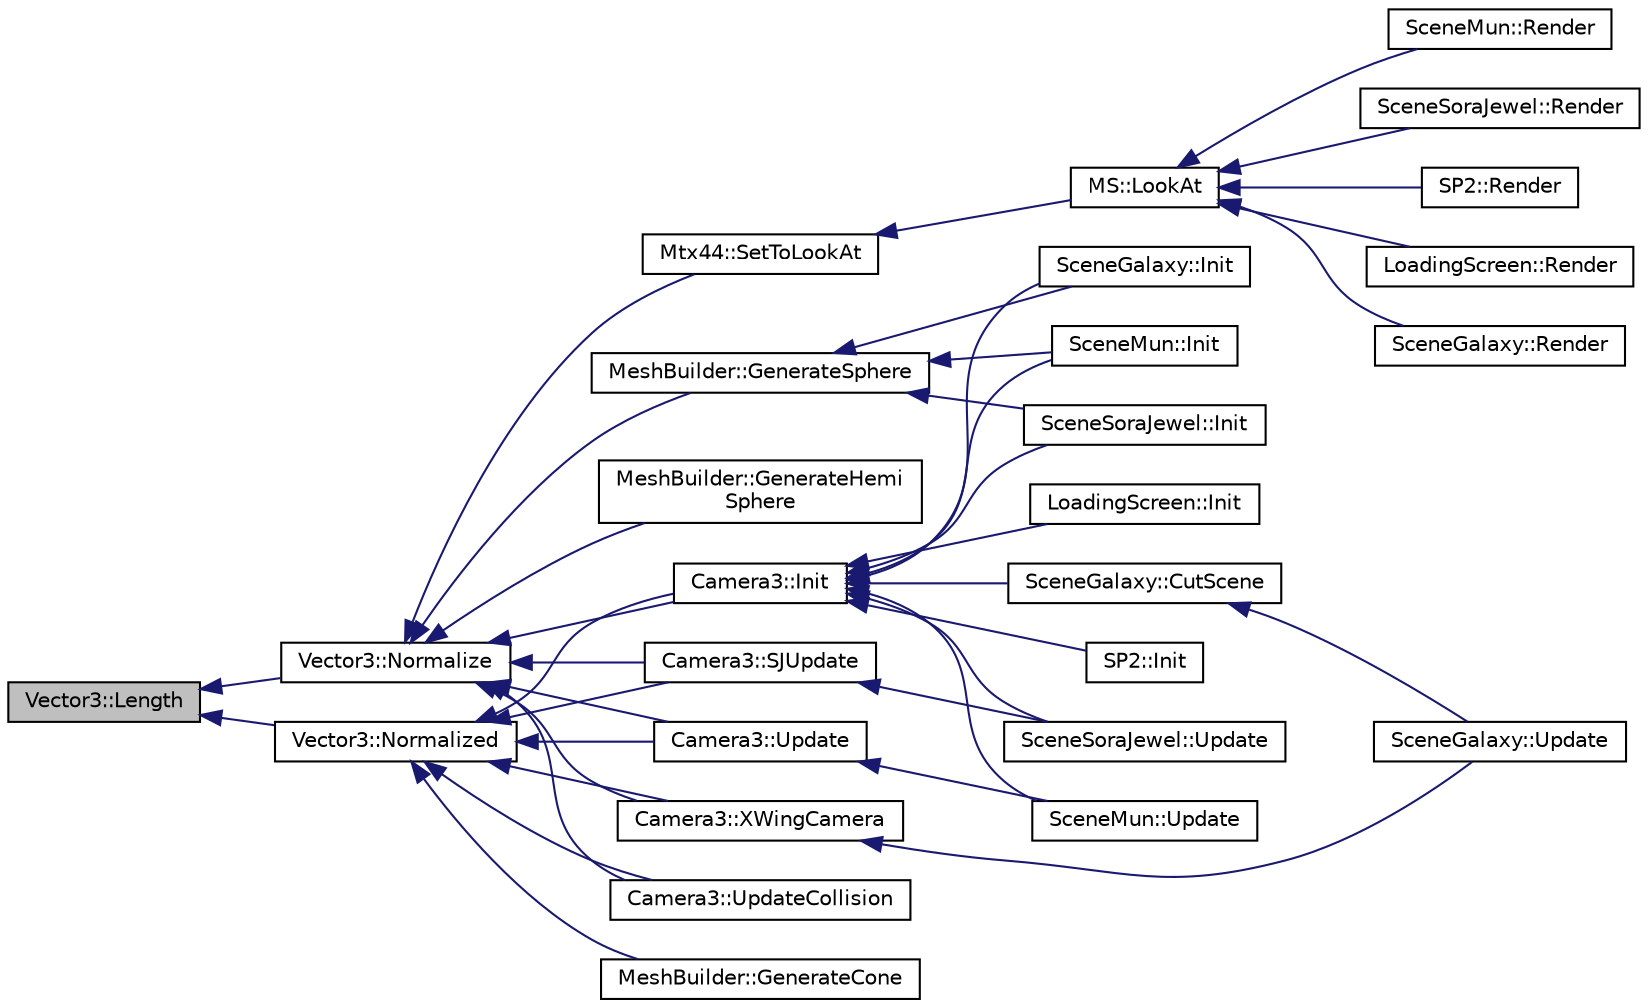 digraph "Vector3::Length"
{
  bgcolor="transparent";
  edge [fontname="Helvetica",fontsize="10",labelfontname="Helvetica",labelfontsize="10"];
  node [fontname="Helvetica",fontsize="10",shape=record];
  rankdir="LR";
  Node1 [label="Vector3::Length",height=0.2,width=0.4,color="black", fillcolor="grey75", style="filled", fontcolor="black"];
  Node1 -> Node2 [dir="back",color="midnightblue",fontsize="10",style="solid",fontname="Helvetica"];
  Node2 [label="Vector3::Normalize",height=0.2,width=0.4,color="black",URL="$structVector3.html#aaef4f25a38878a640ab4a48002a7eff8",tooltip="Normalize this vector and return a reference to it. "];
  Node2 -> Node3 [dir="back",color="midnightblue",fontsize="10",style="solid",fontname="Helvetica"];
  Node3 [label="Mtx44::SetToLookAt",height=0.2,width=0.4,color="black",URL="$classMtx44.html#a7c3d2d30d9ed5bfca2ba97d0e570930f",tooltip="Set matrix to be a lookat matrix. "];
  Node3 -> Node4 [dir="back",color="midnightblue",fontsize="10",style="solid",fontname="Helvetica"];
  Node4 [label="MS::LookAt",height=0.2,width=0.4,color="black",URL="$classMS.html#a2638cd3249260877cc31329978fb6b38",tooltip="Setup lookat matrix and push to matrix stack. "];
  Node4 -> Node5 [dir="back",color="midnightblue",fontsize="10",style="solid",fontname="Helvetica"];
  Node5 [label="SP2::Render",height=0.2,width=0.4,color="black",URL="$classSP2.html#a90159ea511cadcc99364c6f75d108a71",tooltip="SP2 main render function to render everything. "];
  Node4 -> Node6 [dir="back",color="midnightblue",fontsize="10",style="solid",fontname="Helvetica"];
  Node6 [label="LoadingScreen::Render",height=0.2,width=0.4,color="black",URL="$classLoadingScreen.html#a9325ad1fb08d5103eceefefe7cb1d316",tooltip="LoadingScreen main render function to render everything. "];
  Node4 -> Node7 [dir="back",color="midnightblue",fontsize="10",style="solid",fontname="Helvetica"];
  Node7 [label="SceneGalaxy::Render",height=0.2,width=0.4,color="black",URL="$classSceneGalaxy.html#a08eb5a414e64d7dca3a14f1d6d48855a",tooltip="SceneGalaxy Render function. "];
  Node4 -> Node8 [dir="back",color="midnightblue",fontsize="10",style="solid",fontname="Helvetica"];
  Node8 [label="SceneMun::Render",height=0.2,width=0.4,color="black",URL="$classSceneMun.html#aa953e0eaad928335a38aefe9df1021a6",tooltip="SceneMun&#39;s main render function. "];
  Node4 -> Node9 [dir="back",color="midnightblue",fontsize="10",style="solid",fontname="Helvetica"];
  Node9 [label="SceneSoraJewel::Render",height=0.2,width=0.4,color="black",URL="$classSceneSoraJewel.html#a5609b1a03e5d60a01ac655e2f10bcfc9",tooltip="This function is the main and is responsible for getting the OBJ and or mesh to the sccene..."];
  Node2 -> Node10 [dir="back",color="midnightblue",fontsize="10",style="solid",fontname="Helvetica"];
  Node10 [label="Camera3::Init",height=0.2,width=0.4,color="black",URL="$classCamera3.html#a19ed99e698e764c1da3a985cf75eb93f",tooltip="Camera3 initializer. "];
  Node10 -> Node11 [dir="back",color="midnightblue",fontsize="10",style="solid",fontname="Helvetica"];
  Node11 [label="SceneGalaxy::CutScene",height=0.2,width=0.4,color="black",URL="$classSceneGalaxy.html#a6423b415bf29060d3be4598d74f7335f",tooltip="SceneGalaxy CutScene function. "];
  Node11 -> Node12 [dir="back",color="midnightblue",fontsize="10",style="solid",fontname="Helvetica"];
  Node12 [label="SceneGalaxy::Update",height=0.2,width=0.4,color="black",URL="$classSceneGalaxy.html#a20f9275f7788921a7cd843219b9bdeff",tooltip="SceneGalaxy main update function. "];
  Node10 -> Node13 [dir="back",color="midnightblue",fontsize="10",style="solid",fontname="Helvetica"];
  Node13 [label="SP2::Init",height=0.2,width=0.4,color="black",URL="$classSP2.html#a8669c489b6a968f367a4610b254ac992",tooltip="SP2 main initializer function. "];
  Node10 -> Node14 [dir="back",color="midnightblue",fontsize="10",style="solid",fontname="Helvetica"];
  Node14 [label="LoadingScreen::Init",height=0.2,width=0.4,color="black",URL="$classLoadingScreen.html#a7fa77cff0af874a23c6043a80af09da3",tooltip="LoadingScreen main initializer function. "];
  Node10 -> Node15 [dir="back",color="midnightblue",fontsize="10",style="solid",fontname="Helvetica"];
  Node15 [label="SceneGalaxy::Init",height=0.2,width=0.4,color="black",URL="$classSceneGalaxy.html#aee7f7c80c0fcc156b5b6790822cb67e8",tooltip="Scene Galaxy main initializer function. "];
  Node10 -> Node16 [dir="back",color="midnightblue",fontsize="10",style="solid",fontname="Helvetica"];
  Node16 [label="SceneMun::Init",height=0.2,width=0.4,color="black",URL="$classSceneMun.html#a5eec44c082c3ce5c0aa99c16edebaca2",tooltip="Main initialiser function for SceneMun. "];
  Node10 -> Node17 [dir="back",color="midnightblue",fontsize="10",style="solid",fontname="Helvetica"];
  Node17 [label="SceneSoraJewel::Init",height=0.2,width=0.4,color="black",URL="$classSceneSoraJewel.html#abbbb6e7033bb2bac25db0d27738cbc2c",tooltip="This function initialises everything needed for the scene. "];
  Node10 -> Node18 [dir="back",color="midnightblue",fontsize="10",style="solid",fontname="Helvetica"];
  Node18 [label="SceneMun::Update",height=0.2,width=0.4,color="black",URL="$classSceneMun.html#ac31a057e66f46bb4d9a7b3fb1c2cfbb9",tooltip="SceneMun main update Function. "];
  Node10 -> Node19 [dir="back",color="midnightblue",fontsize="10",style="solid",fontname="Helvetica"];
  Node19 [label="SceneSoraJewel::Update",height=0.2,width=0.4,color="black",URL="$classSceneSoraJewel.html#a581a47998e6133291289306656463cb6",tooltip="This function is constantly running to update the scene such as animation and game logics..."];
  Node2 -> Node20 [dir="back",color="midnightblue",fontsize="10",style="solid",fontname="Helvetica"];
  Node20 [label="Camera3::Update",height=0.2,width=0.4,color="black",URL="$classCamera3.html#a1325eb6c97194791fb8da473e2560add",tooltip="Camera3 Update function. "];
  Node20 -> Node18 [dir="back",color="midnightblue",fontsize="10",style="solid",fontname="Helvetica"];
  Node2 -> Node21 [dir="back",color="midnightblue",fontsize="10",style="solid",fontname="Helvetica"];
  Node21 [label="Camera3::UpdateCollision",height=0.2,width=0.4,color="black",URL="$classCamera3.html#a9cae806b6aeb0cef0650ddbcc73b465c",tooltip="Camera3 UpdateCollision function. "];
  Node2 -> Node22 [dir="back",color="midnightblue",fontsize="10",style="solid",fontname="Helvetica"];
  Node22 [label="Camera3::XWingCamera",height=0.2,width=0.4,color="black",URL="$classCamera3.html#a94a1b58131f6af3e0f46152c6928921a",tooltip="Camera3 XWingCamera function. "];
  Node22 -> Node12 [dir="back",color="midnightblue",fontsize="10",style="solid",fontname="Helvetica"];
  Node2 -> Node23 [dir="back",color="midnightblue",fontsize="10",style="solid",fontname="Helvetica"];
  Node23 [label="Camera3::SJUpdate",height=0.2,width=0.4,color="black",URL="$classCamera3.html#a9b14833d93a40442a53edf635837045c",tooltip="Camera3 SJUpdate funcion. "];
  Node23 -> Node19 [dir="back",color="midnightblue",fontsize="10",style="solid",fontname="Helvetica"];
  Node2 -> Node24 [dir="back",color="midnightblue",fontsize="10",style="solid",fontname="Helvetica"];
  Node24 [label="MeshBuilder::GenerateSphere",height=0.2,width=0.4,color="black",URL="$classMeshBuilder.html#a30a1368cb5deb84777a1f6fbfbca110e"];
  Node24 -> Node15 [dir="back",color="midnightblue",fontsize="10",style="solid",fontname="Helvetica"];
  Node24 -> Node16 [dir="back",color="midnightblue",fontsize="10",style="solid",fontname="Helvetica"];
  Node24 -> Node17 [dir="back",color="midnightblue",fontsize="10",style="solid",fontname="Helvetica"];
  Node2 -> Node25 [dir="back",color="midnightblue",fontsize="10",style="solid",fontname="Helvetica"];
  Node25 [label="MeshBuilder::GenerateHemi\lSphere",height=0.2,width=0.4,color="black",URL="$classMeshBuilder.html#a5fef815cfebe98c1e2b077fa66209b8c"];
  Node1 -> Node26 [dir="back",color="midnightblue",fontsize="10",style="solid",fontname="Helvetica"];
  Node26 [label="Vector3::Normalized",height=0.2,width=0.4,color="black",URL="$structVector3.html#a2da0f00c5529bced69763320dac9c414",tooltip="Return a copy of this vector, normalized. "];
  Node26 -> Node10 [dir="back",color="midnightblue",fontsize="10",style="solid",fontname="Helvetica"];
  Node26 -> Node20 [dir="back",color="midnightblue",fontsize="10",style="solid",fontname="Helvetica"];
  Node26 -> Node21 [dir="back",color="midnightblue",fontsize="10",style="solid",fontname="Helvetica"];
  Node26 -> Node22 [dir="back",color="midnightblue",fontsize="10",style="solid",fontname="Helvetica"];
  Node26 -> Node23 [dir="back",color="midnightblue",fontsize="10",style="solid",fontname="Helvetica"];
  Node26 -> Node27 [dir="back",color="midnightblue",fontsize="10",style="solid",fontname="Helvetica"];
  Node27 [label="MeshBuilder::GenerateCone",height=0.2,width=0.4,color="black",URL="$classMeshBuilder.html#a5875cdc09cd9c12daf84655c9806f591"];
}
